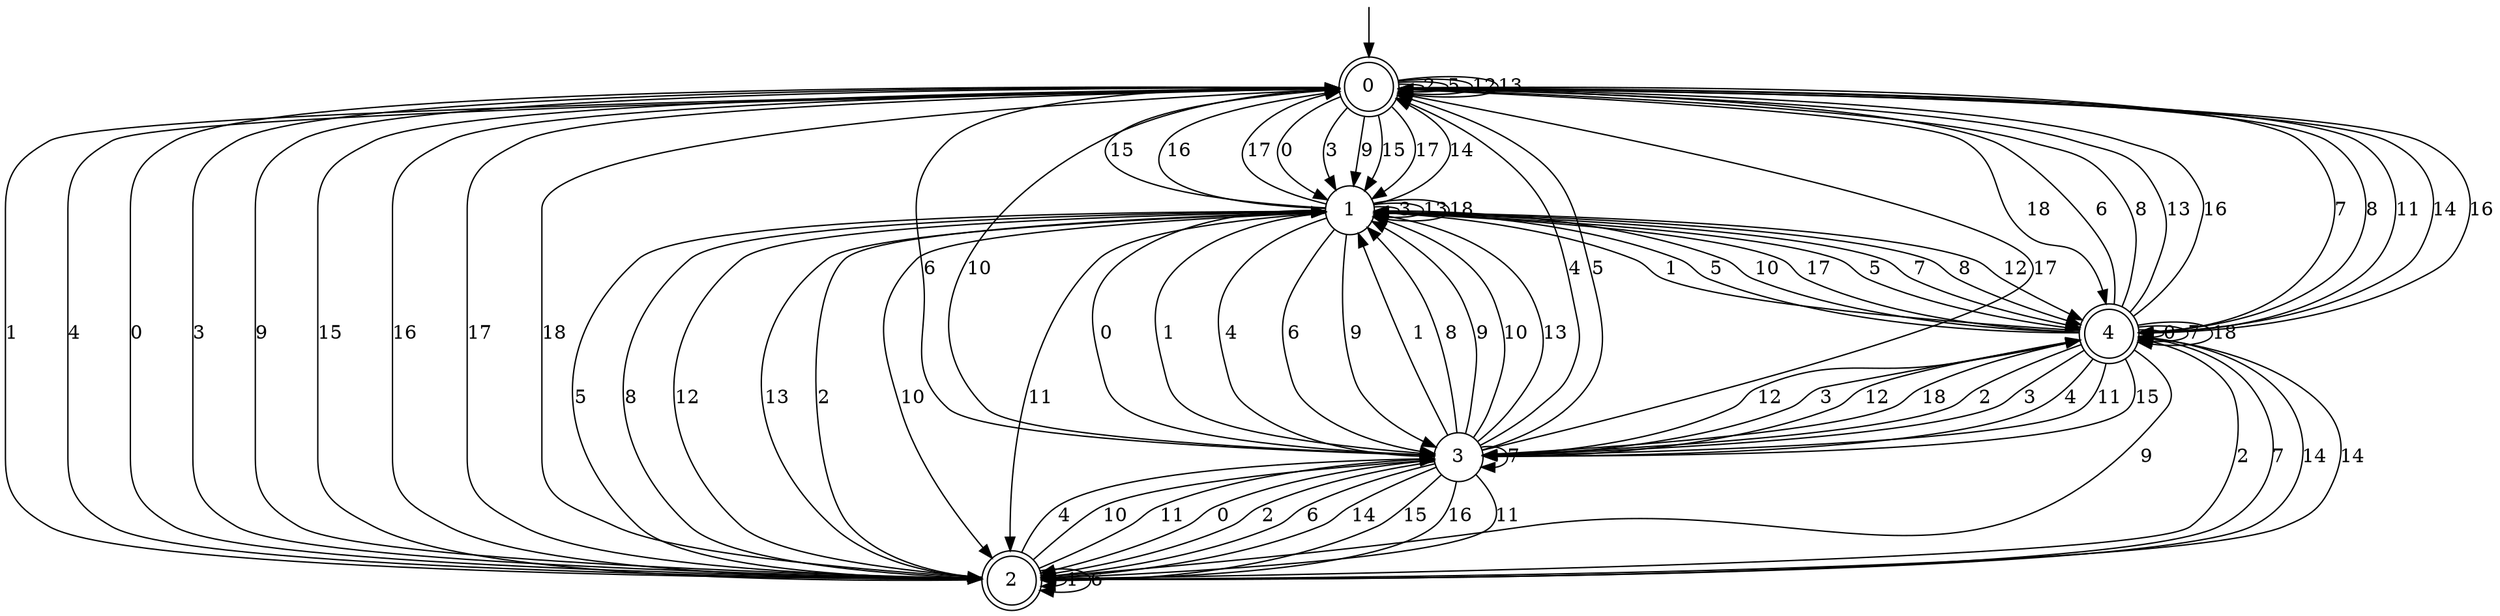 digraph g {

	s0 [shape="doublecircle" label="0"];
	s1 [shape="circle" label="1"];
	s2 [shape="doublecircle" label="2"];
	s3 [shape="circle" label="3"];
	s4 [shape="doublecircle" label="4"];
	s0 -> s1 [label="0"];
	s0 -> s2 [label="1"];
	s0 -> s0 [label="2"];
	s0 -> s1 [label="3"];
	s0 -> s2 [label="4"];
	s0 -> s0 [label="5"];
	s0 -> s3 [label="6"];
	s0 -> s4 [label="7"];
	s0 -> s4 [label="8"];
	s0 -> s1 [label="9"];
	s0 -> s3 [label="10"];
	s0 -> s4 [label="11"];
	s0 -> s0 [label="12"];
	s0 -> s0 [label="13"];
	s0 -> s4 [label="14"];
	s0 -> s1 [label="15"];
	s0 -> s4 [label="16"];
	s0 -> s1 [label="17"];
	s0 -> s4 [label="18"];
	s1 -> s3 [label="0"];
	s1 -> s3 [label="1"];
	s1 -> s2 [label="2"];
	s1 -> s1 [label="3"];
	s1 -> s3 [label="4"];
	s1 -> s4 [label="5"];
	s1 -> s3 [label="6"];
	s1 -> s4 [label="7"];
	s1 -> s4 [label="8"];
	s1 -> s3 [label="9"];
	s1 -> s2 [label="10"];
	s1 -> s2 [label="11"];
	s1 -> s4 [label="12"];
	s1 -> s1 [label="13"];
	s1 -> s0 [label="14"];
	s1 -> s0 [label="15"];
	s1 -> s0 [label="16"];
	s1 -> s0 [label="17"];
	s1 -> s1 [label="18"];
	s2 -> s0 [label="0"];
	s2 -> s2 [label="1"];
	s2 -> s4 [label="2"];
	s2 -> s0 [label="3"];
	s2 -> s3 [label="4"];
	s2 -> s1 [label="5"];
	s2 -> s2 [label="6"];
	s2 -> s4 [label="7"];
	s2 -> s1 [label="8"];
	s2 -> s0 [label="9"];
	s2 -> s3 [label="10"];
	s2 -> s3 [label="11"];
	s2 -> s1 [label="12"];
	s2 -> s1 [label="13"];
	s2 -> s4 [label="14"];
	s2 -> s0 [label="15"];
	s2 -> s0 [label="16"];
	s2 -> s0 [label="17"];
	s2 -> s0 [label="18"];
	s3 -> s2 [label="0"];
	s3 -> s1 [label="1"];
	s3 -> s2 [label="2"];
	s3 -> s4 [label="3"];
	s3 -> s0 [label="4"];
	s3 -> s0 [label="5"];
	s3 -> s2 [label="6"];
	s3 -> s3 [label="7"];
	s3 -> s1 [label="8"];
	s3 -> s1 [label="9"];
	s3 -> s1 [label="10"];
	s3 -> s2 [label="11"];
	s3 -> s4 [label="12"];
	s3 -> s1 [label="13"];
	s3 -> s2 [label="14"];
	s3 -> s2 [label="15"];
	s3 -> s2 [label="16"];
	s3 -> s0 [label="17"];
	s3 -> s4 [label="18"];
	s4 -> s4 [label="0"];
	s4 -> s1 [label="1"];
	s4 -> s3 [label="2"];
	s4 -> s3 [label="3"];
	s4 -> s3 [label="4"];
	s4 -> s1 [label="5"];
	s4 -> s0 [label="6"];
	s4 -> s4 [label="7"];
	s4 -> s0 [label="8"];
	s4 -> s2 [label="9"];
	s4 -> s1 [label="10"];
	s4 -> s3 [label="11"];
	s4 -> s3 [label="12"];
	s4 -> s0 [label="13"];
	s4 -> s2 [label="14"];
	s4 -> s3 [label="15"];
	s4 -> s0 [label="16"];
	s4 -> s1 [label="17"];
	s4 -> s4 [label="18"];

__start0 [label="" shape="none" width="0" height="0"];
__start0 -> s0;

}
